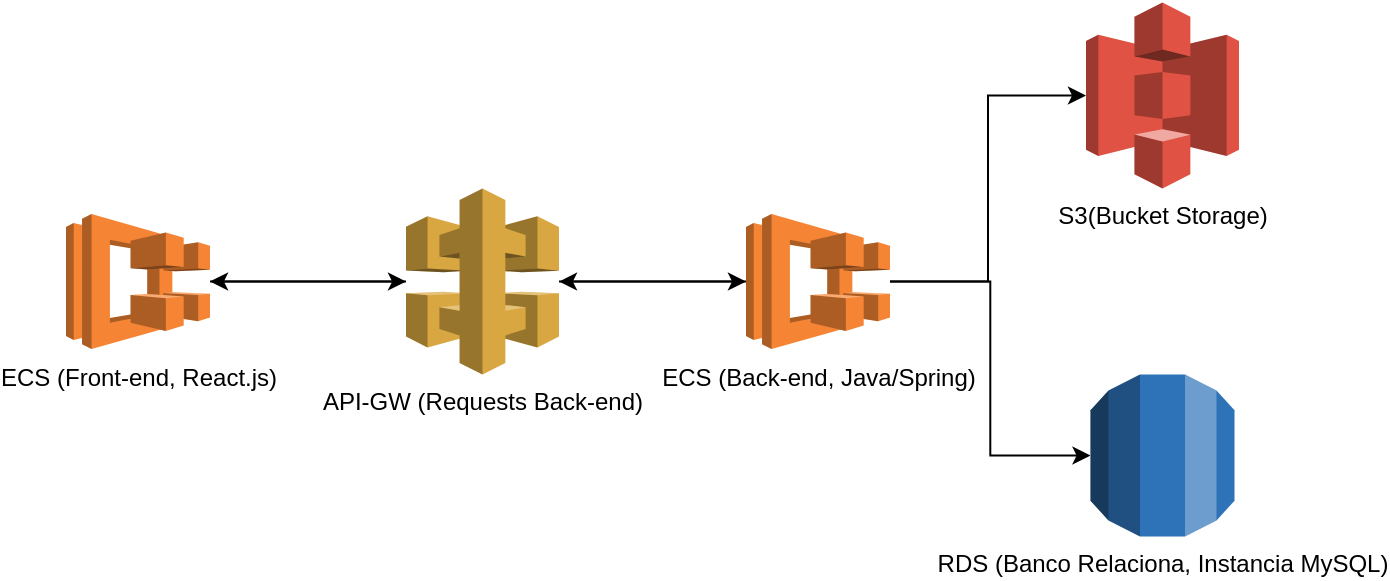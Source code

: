 <mxfile version="15.4.1" type="device"><diagram id="KRdQDAeArZWBKB4T48Tp" name="Page-1"><mxGraphModel dx="862" dy="435" grid="1" gridSize="10" guides="1" tooltips="1" connect="1" arrows="1" fold="1" page="1" pageScale="1" pageWidth="827" pageHeight="1169" math="0" shadow="0"><root><mxCell id="0"/><mxCell id="1" parent="0"/><mxCell id="Xdpnmxzv8nvsn3ckrYP9-9" style="edgeStyle=orthogonalEdgeStyle;rounded=0;orthogonalLoop=1;jettySize=auto;html=1;" edge="1" parent="1" source="Xdpnmxzv8nvsn3ckrYP9-1" target="Xdpnmxzv8nvsn3ckrYP9-5"><mxGeometry relative="1" as="geometry"/></mxCell><mxCell id="Xdpnmxzv8nvsn3ckrYP9-11" style="edgeStyle=orthogonalEdgeStyle;rounded=0;orthogonalLoop=1;jettySize=auto;html=1;entryX=0;entryY=0.5;entryDx=0;entryDy=0;entryPerimeter=0;" edge="1" parent="1" source="Xdpnmxzv8nvsn3ckrYP9-1" target="Xdpnmxzv8nvsn3ckrYP9-2"><mxGeometry relative="1" as="geometry"/></mxCell><mxCell id="Xdpnmxzv8nvsn3ckrYP9-1" value="API-GW (Requests Back-end)" style="outlineConnect=0;dashed=0;verticalLabelPosition=bottom;verticalAlign=top;align=center;html=1;shape=mxgraph.aws3.api_gateway;fillColor=#D9A741;gradientColor=none;" vertex="1" parent="1"><mxGeometry x="280" y="260.25" width="76.5" height="93" as="geometry"/></mxCell><mxCell id="Xdpnmxzv8nvsn3ckrYP9-12" style="edgeStyle=orthogonalEdgeStyle;rounded=0;orthogonalLoop=1;jettySize=auto;html=1;" edge="1" parent="1" source="Xdpnmxzv8nvsn3ckrYP9-2" target="Xdpnmxzv8nvsn3ckrYP9-1"><mxGeometry relative="1" as="geometry"/></mxCell><mxCell id="Xdpnmxzv8nvsn3ckrYP9-19" style="edgeStyle=orthogonalEdgeStyle;rounded=0;orthogonalLoop=1;jettySize=auto;html=1;entryX=0;entryY=0.5;entryDx=0;entryDy=0;entryPerimeter=0;" edge="1" parent="1" source="Xdpnmxzv8nvsn3ckrYP9-2" target="Xdpnmxzv8nvsn3ckrYP9-13"><mxGeometry relative="1" as="geometry"/></mxCell><mxCell id="Xdpnmxzv8nvsn3ckrYP9-20" style="edgeStyle=orthogonalEdgeStyle;rounded=0;orthogonalLoop=1;jettySize=auto;html=1;entryX=0;entryY=0.5;entryDx=0;entryDy=0;entryPerimeter=0;" edge="1" parent="1" source="Xdpnmxzv8nvsn3ckrYP9-2" target="Xdpnmxzv8nvsn3ckrYP9-16"><mxGeometry relative="1" as="geometry"/></mxCell><mxCell id="Xdpnmxzv8nvsn3ckrYP9-2" value="ECS (Back-end, Java/Spring)" style="outlineConnect=0;dashed=0;verticalLabelPosition=bottom;verticalAlign=top;align=center;html=1;shape=mxgraph.aws3.ecs;fillColor=#F58534;gradientColor=none;" vertex="1" parent="1"><mxGeometry x="450" y="273" width="72" height="67.5" as="geometry"/></mxCell><mxCell id="Xdpnmxzv8nvsn3ckrYP9-10" style="edgeStyle=orthogonalEdgeStyle;rounded=0;orthogonalLoop=1;jettySize=auto;html=1;" edge="1" parent="1" source="Xdpnmxzv8nvsn3ckrYP9-5" target="Xdpnmxzv8nvsn3ckrYP9-1"><mxGeometry relative="1" as="geometry"/></mxCell><mxCell id="Xdpnmxzv8nvsn3ckrYP9-5" value="ECS (Front-end, React.js)" style="outlineConnect=0;dashed=0;verticalLabelPosition=bottom;verticalAlign=top;align=center;html=1;shape=mxgraph.aws3.ecs;fillColor=#F58534;gradientColor=none;" vertex="1" parent="1"><mxGeometry x="110" y="273" width="72" height="67.5" as="geometry"/></mxCell><mxCell id="Xdpnmxzv8nvsn3ckrYP9-13" value="S3(Bucket Storage)" style="outlineConnect=0;dashed=0;verticalLabelPosition=bottom;verticalAlign=top;align=center;html=1;shape=mxgraph.aws3.s3;fillColor=#E05243;gradientColor=none;" vertex="1" parent="1"><mxGeometry x="620" y="167.25" width="76.5" height="93" as="geometry"/></mxCell><mxCell id="Xdpnmxzv8nvsn3ckrYP9-16" value="RDS (Banco Relaciona, Instancia MySQL)" style="outlineConnect=0;dashed=0;verticalLabelPosition=bottom;verticalAlign=top;align=center;html=1;shape=mxgraph.aws3.rds;fillColor=#2E73B8;gradientColor=none;" vertex="1" parent="1"><mxGeometry x="622.25" y="353.25" width="72" height="81" as="geometry"/></mxCell></root></mxGraphModel></diagram></mxfile>